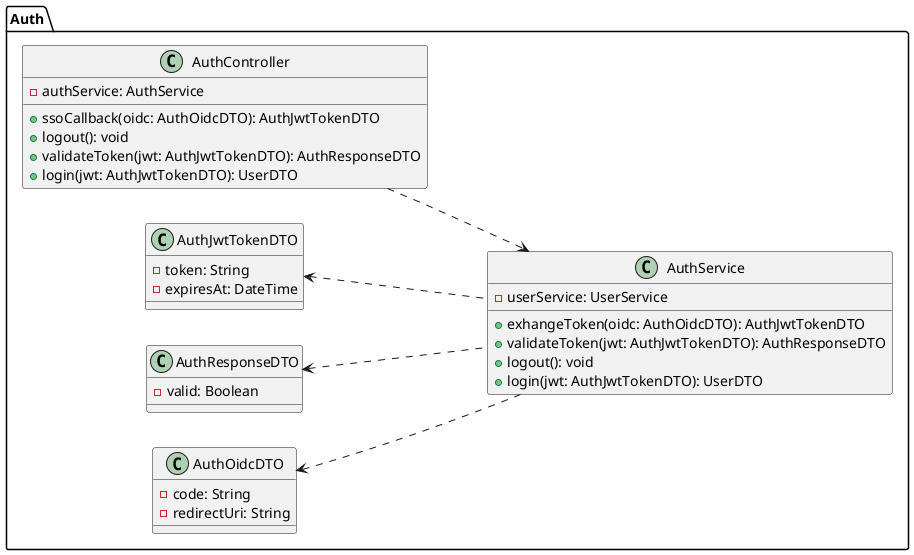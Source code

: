 @startuml IUTicket Management System - Class Diagram
left to right direction

package "Auth" {

    class AuthController {
        -authService: AuthService
        +ssoCallback(oidc: AuthOidcDTO): AuthJwtTokenDTO
        +logout(): void
        +validateToken(jwt: AuthJwtTokenDTO): AuthResponseDTO
        +login(jwt: AuthJwtTokenDTO): UserDTO 
    }
    class AuthService {
        -userService: UserService
        +exhangeToken(oidc: AuthOidcDTO): AuthJwtTokenDTO
        +validateToken(jwt: AuthJwtTokenDTO): AuthResponseDTO
        +logout(): void
        +login(jwt: AuthJwtTokenDTO): UserDTO
    }

    class AuthJwtTokenDTO {
        -token: String
        -expiresAt: DateTime
    }
    class AuthResponseDTO {
        -valid: Boolean
    }
    class AuthOidcDTO {
        -code: String
        -redirectUri: String
    }
}

AuthController ..> AuthService
AuthJwtTokenDTO <.. AuthService
AuthResponseDTO <.. AuthService
AuthOidcDTO <.. AuthService

@enduml